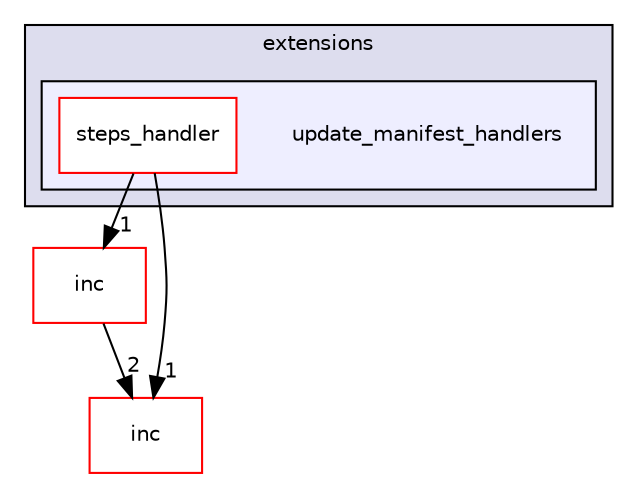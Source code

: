 digraph "src/extensions/update_manifest_handlers" {
  compound=true
  node [ fontsize="10", fontname="Helvetica"];
  edge [ labelfontsize="10", labelfontname="Helvetica"];
  subgraph clusterdir_40c73bf2095fd0473b1b85ccdcac2768 {
    graph [ bgcolor="#ddddee", pencolor="black", label="extensions" fontname="Helvetica", fontsize="10", URL="dir_40c73bf2095fd0473b1b85ccdcac2768.html"]
  subgraph clusterdir_24488be6ab155b0cedffc077dbadce09 {
    graph [ bgcolor="#eeeeff", pencolor="black", label="" URL="dir_24488be6ab155b0cedffc077dbadce09.html"];
    dir_24488be6ab155b0cedffc077dbadce09 [shape=plaintext label="update_manifest_handlers"];
    dir_3a8c676fe7829986cf4ab28bdabbf1fc [shape=box label="steps_handler" color="red" fillcolor="white" style="filled" URL="dir_3a8c676fe7829986cf4ab28bdabbf1fc.html"];
  }
  }
  dir_5ec935d27ce007f1101fc862d8e60cc5 [shape=box label="inc" fillcolor="white" style="filled" color="red" URL="dir_5ec935d27ce007f1101fc862d8e60cc5.html"];
  dir_6bc6ad22483805bbbda55258ad2a62ea [shape=box label="inc" fillcolor="white" style="filled" color="red" URL="dir_6bc6ad22483805bbbda55258ad2a62ea.html"];
  dir_5ec935d27ce007f1101fc862d8e60cc5->dir_6bc6ad22483805bbbda55258ad2a62ea [headlabel="2", labeldistance=1.5 headhref="dir_000116_000137.html"];
  dir_3a8c676fe7829986cf4ab28bdabbf1fc->dir_5ec935d27ce007f1101fc862d8e60cc5 [headlabel="1", labeldistance=1.5 headhref="dir_000087_000116.html"];
  dir_3a8c676fe7829986cf4ab28bdabbf1fc->dir_6bc6ad22483805bbbda55258ad2a62ea [headlabel="1", labeldistance=1.5 headhref="dir_000087_000137.html"];
}

